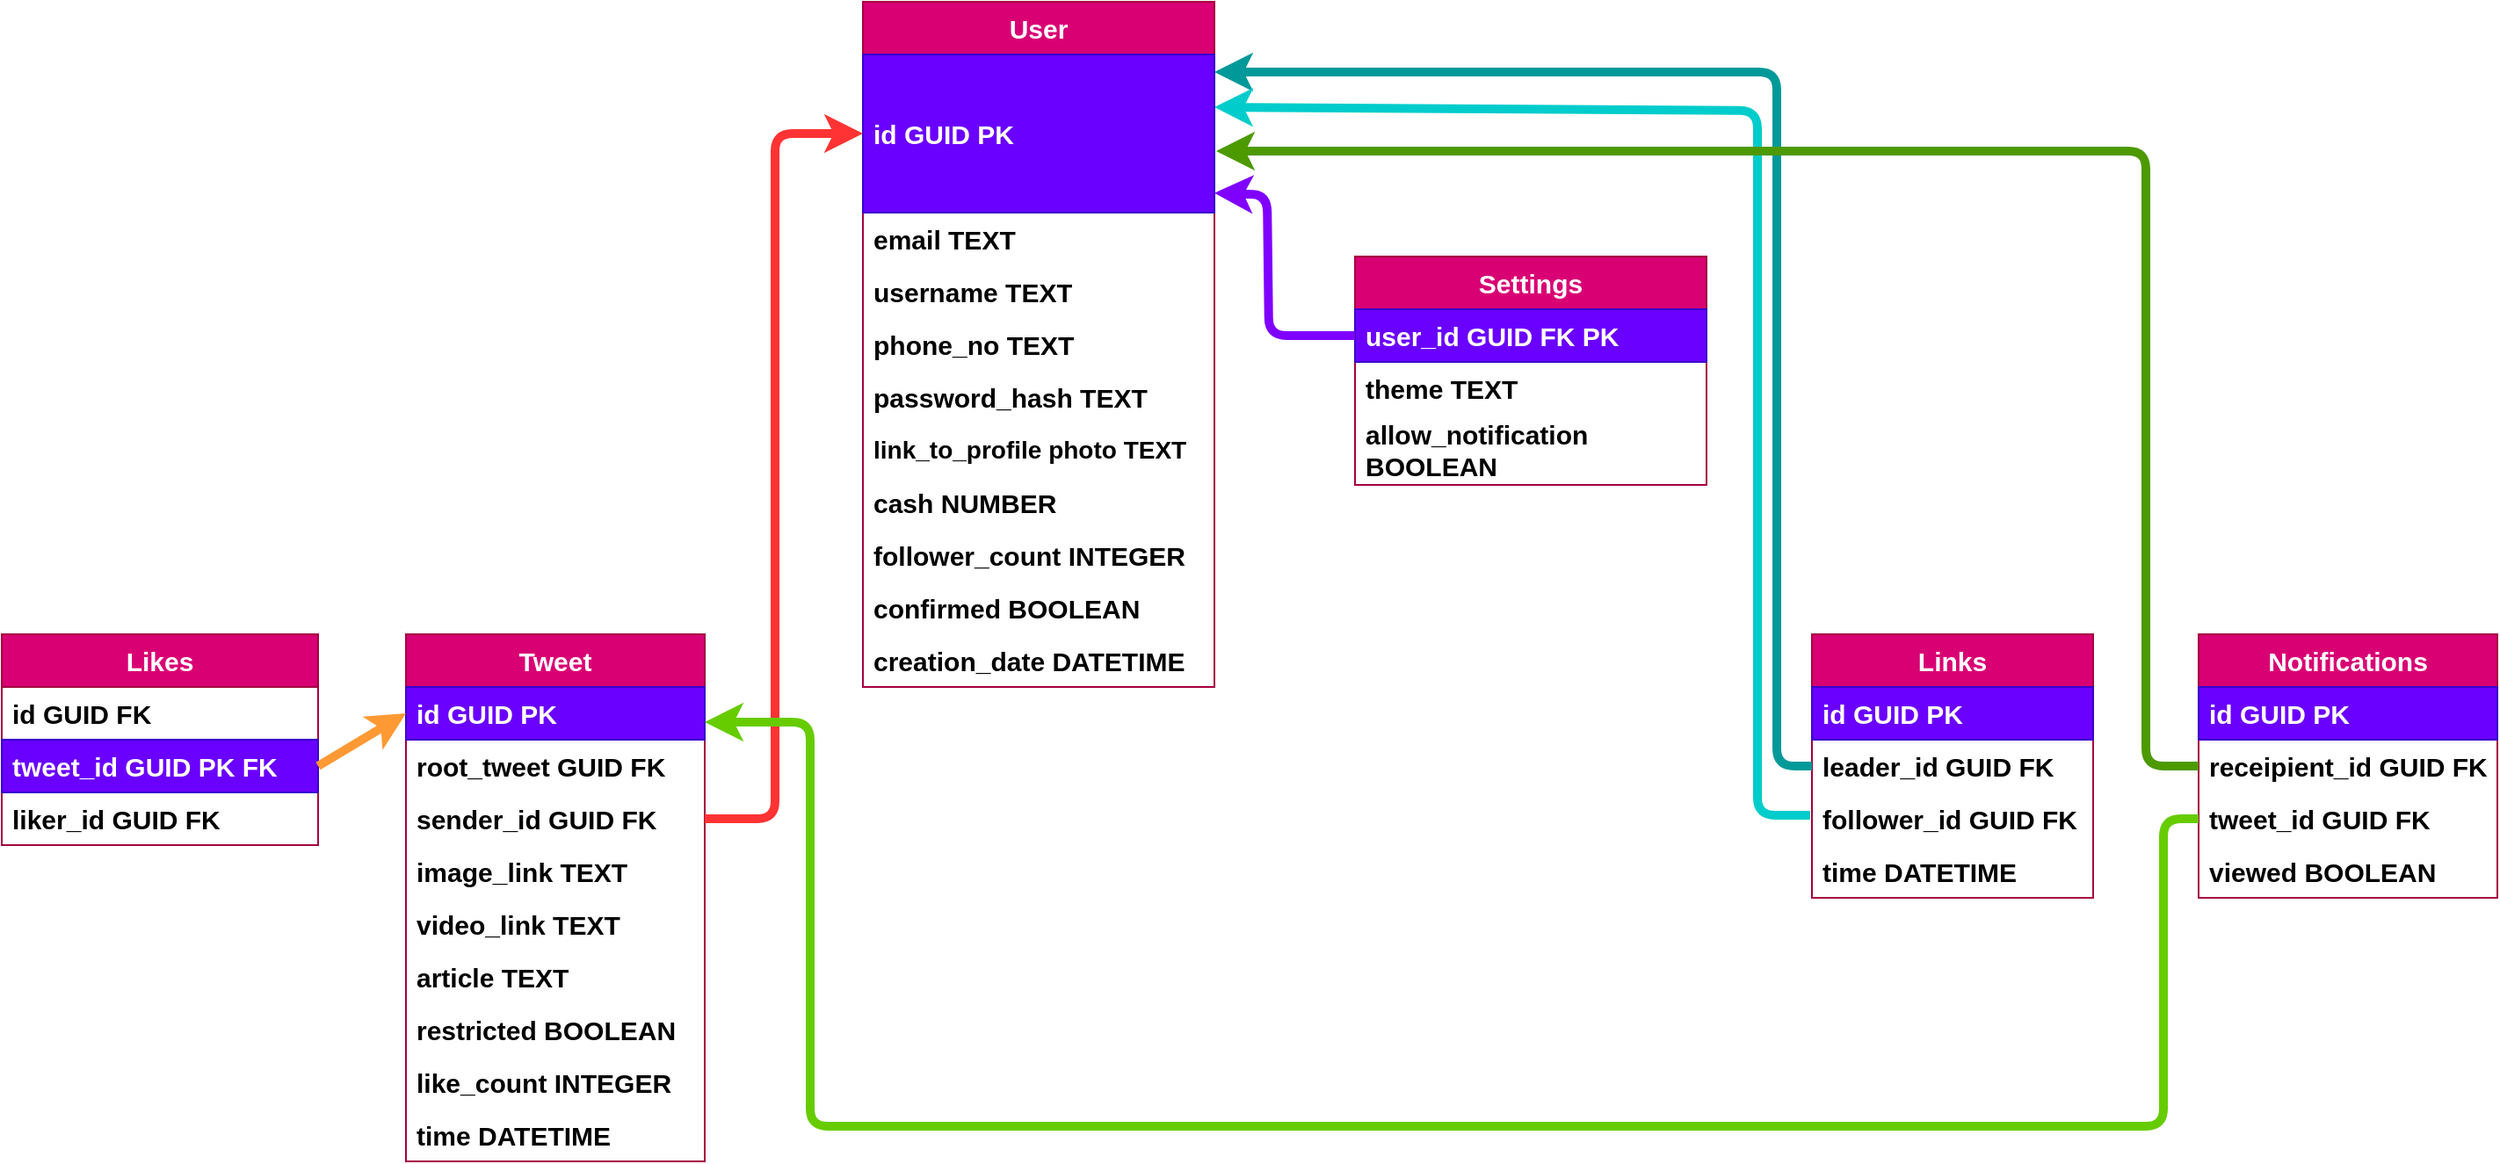 <mxfile>
    <diagram id="PKn7Mv6uONfro3ORi4b9" name="Page-1">
        <mxGraphModel dx="1490" dy="1292" grid="0" gridSize="22" guides="1" tooltips="1" connect="1" arrows="1" fold="1" page="1" pageScale="1" pageWidth="850" pageHeight="1100" background="#ffffff" math="0" shadow="0">
            <root>
                <mxCell id="0"/>
                <mxCell id="1" parent="0"/>
                <mxCell id="2" value="Tweet" style="swimlane;fontStyle=1;childLayout=stackLayout;horizontal=1;startSize=30;horizontalStack=0;resizeParent=1;resizeParentMax=0;resizeLast=0;collapsible=1;marginBottom=0;whiteSpace=wrap;html=1;fontSize=15;fillColor=#d80073;fontColor=#FFFFFF;strokeColor=#A50040;" parent="1" vertex="1">
                    <mxGeometry x="-540" y="240" width="170" height="300" as="geometry"/>
                </mxCell>
                <mxCell id="3" value="id GUID PK" style="text;strokeColor=#3700CC;fillColor=#6a00ff;align=left;verticalAlign=middle;spacingLeft=4;spacingRight=4;overflow=hidden;points=[[0,0.5],[1,0.5]];portConstraint=eastwest;rotatable=0;whiteSpace=wrap;html=1;fontColor=#FFFFFF;fontSize=15;fontStyle=1" parent="2" vertex="1">
                    <mxGeometry y="30" width="170" height="30" as="geometry"/>
                </mxCell>
                <mxCell id="4" value="root_tweet GUID FK" style="text;strokeColor=none;fillColor=none;align=left;verticalAlign=middle;spacingLeft=4;spacingRight=4;overflow=hidden;points=[[0,0.5],[1,0.5]];portConstraint=eastwest;rotatable=0;whiteSpace=wrap;html=1;fontSize=15;fontStyle=1;fontColor=#000000;" parent="2" vertex="1">
                    <mxGeometry y="60" width="170" height="30" as="geometry"/>
                </mxCell>
                <mxCell id="6" value="sender_id GUID FK" style="text;strokeColor=none;fillColor=none;align=left;verticalAlign=middle;spacingLeft=4;spacingRight=4;overflow=hidden;points=[[0,0.5],[1,0.5]];portConstraint=eastwest;rotatable=0;whiteSpace=wrap;html=1;fontSize=15;fontStyle=1;fontColor=#000000;" parent="2" vertex="1">
                    <mxGeometry y="90" width="170" height="30" as="geometry"/>
                </mxCell>
                <mxCell id="7" value="image_link TEXT" style="text;strokeColor=none;fillColor=none;align=left;verticalAlign=middle;spacingLeft=4;spacingRight=4;overflow=hidden;points=[[0,0.5],[1,0.5]];portConstraint=eastwest;rotatable=0;whiteSpace=wrap;html=1;fontSize=15;fontStyle=1;fontColor=#000000;" parent="2" vertex="1">
                    <mxGeometry y="120" width="170" height="30" as="geometry"/>
                </mxCell>
                <mxCell id="8" value="video_link TEXT" style="text;strokeColor=none;fillColor=none;align=left;verticalAlign=middle;spacingLeft=4;spacingRight=4;overflow=hidden;points=[[0,0.5],[1,0.5]];portConstraint=eastwest;rotatable=0;whiteSpace=wrap;html=1;fontSize=15;fontStyle=1;fontColor=#000000;" parent="2" vertex="1">
                    <mxGeometry y="150" width="170" height="30" as="geometry"/>
                </mxCell>
                <mxCell id="9" value="article TEXT" style="text;strokeColor=none;fillColor=none;align=left;verticalAlign=middle;spacingLeft=4;spacingRight=4;overflow=hidden;points=[[0,0.5],[1,0.5]];portConstraint=eastwest;rotatable=0;whiteSpace=wrap;html=1;fontSize=15;fontStyle=1;fontColor=#000000;" parent="2" vertex="1">
                    <mxGeometry y="180" width="170" height="30" as="geometry"/>
                </mxCell>
                <mxCell id="10" value="restricted BOOLEAN" style="text;strokeColor=none;fillColor=none;align=left;verticalAlign=middle;spacingLeft=4;spacingRight=4;overflow=hidden;points=[[0,0.5],[1,0.5]];portConstraint=eastwest;rotatable=0;whiteSpace=wrap;html=1;fontSize=15;fontStyle=1;fontColor=#000000;" parent="2" vertex="1">
                    <mxGeometry y="210" width="170" height="30" as="geometry"/>
                </mxCell>
                <mxCell id="11" value="like_count INTEGER" style="text;strokeColor=none;fillColor=none;align=left;verticalAlign=middle;spacingLeft=4;spacingRight=4;overflow=hidden;points=[[0,0.5],[1,0.5]];portConstraint=eastwest;rotatable=0;whiteSpace=wrap;html=1;fontSize=15;fontStyle=1;fontColor=#000000;" parent="2" vertex="1">
                    <mxGeometry y="240" width="170" height="30" as="geometry"/>
                </mxCell>
                <mxCell id="44" value="time DATETIME" style="text;strokeColor=none;fillColor=none;align=left;verticalAlign=middle;spacingLeft=4;spacingRight=4;overflow=hidden;points=[[0,0.5],[1,0.5]];portConstraint=eastwest;rotatable=0;whiteSpace=wrap;html=1;fontSize=15;fontStyle=1;fontColor=#000000;" parent="2" vertex="1">
                    <mxGeometry y="270" width="170" height="30" as="geometry"/>
                </mxCell>
                <mxCell id="12" value="Likes" style="swimlane;fontStyle=1;childLayout=stackLayout;horizontal=1;startSize=30;horizontalStack=0;resizeParent=1;resizeParentMax=0;resizeLast=0;collapsible=1;marginBottom=0;whiteSpace=wrap;html=1;fontSize=15;fillColor=#d80073;fontColor=#FFFFFF;strokeColor=#A50040;" parent="1" vertex="1">
                    <mxGeometry x="-770" y="240" width="180" height="120" as="geometry"/>
                </mxCell>
                <mxCell id="54" value="id GUID FK" style="text;strokeColor=none;fillColor=none;align=left;verticalAlign=middle;spacingLeft=4;spacingRight=4;overflow=hidden;points=[[0,0.5],[1,0.5]];portConstraint=eastwest;rotatable=0;whiteSpace=wrap;html=1;fontSize=15;fontStyle=1;fontColor=#000000;" parent="12" vertex="1">
                    <mxGeometry y="30" width="180" height="30" as="geometry"/>
                </mxCell>
                <mxCell id="13" value="tweet_id GUID PK FK" style="text;strokeColor=#3700CC;fillColor=#6a00ff;align=left;verticalAlign=middle;spacingLeft=4;spacingRight=4;overflow=hidden;points=[[0,0.5],[1,0.5]];portConstraint=eastwest;rotatable=0;whiteSpace=wrap;html=1;fontColor=#FFFFFF;fontSize=15;fontStyle=1" parent="12" vertex="1">
                    <mxGeometry y="60" width="180" height="30" as="geometry"/>
                </mxCell>
                <mxCell id="14" value="liker_id GUID FK" style="text;strokeColor=none;fillColor=none;align=left;verticalAlign=middle;spacingLeft=4;spacingRight=4;overflow=hidden;points=[[0,0.5],[1,0.5]];portConstraint=eastwest;rotatable=0;whiteSpace=wrap;html=1;fontSize=15;fontStyle=1;fontColor=#000000;" parent="12" vertex="1">
                    <mxGeometry y="90" width="180" height="30" as="geometry"/>
                </mxCell>
                <mxCell id="16" value="User" style="swimlane;fontStyle=1;childLayout=stackLayout;horizontal=1;startSize=30;horizontalStack=0;resizeParent=1;resizeParentMax=0;resizeLast=0;collapsible=1;marginBottom=0;whiteSpace=wrap;html=1;fontSize=15;fillColor=#d80073;strokeColor=#A50040;fontColor=#FFFFFF;" parent="1" vertex="1">
                    <mxGeometry x="-280" y="-120" width="200" height="390" as="geometry"/>
                </mxCell>
                <mxCell id="17" value="id GUID PK" style="text;strokeColor=#3700CC;fillColor=#6a00ff;align=left;verticalAlign=middle;spacingLeft=4;spacingRight=4;overflow=hidden;points=[[0,0.5],[1,0.5]];portConstraint=eastwest;rotatable=0;whiteSpace=wrap;html=1;fontColor=#FFFFFF;fontSize=15;fontStyle=1" parent="16" vertex="1">
                    <mxGeometry y="30" width="200" height="90" as="geometry"/>
                </mxCell>
                <mxCell id="18" value="email TEXT" style="text;strokeColor=none;fillColor=none;align=left;verticalAlign=middle;spacingLeft=4;spacingRight=4;overflow=hidden;points=[[0,0.5],[1,0.5]];portConstraint=eastwest;rotatable=0;whiteSpace=wrap;html=1;fontSize=15;fontStyle=1;fontColor=#000000;" parent="16" vertex="1">
                    <mxGeometry y="120" width="200" height="30" as="geometry"/>
                </mxCell>
                <mxCell id="19" value="username TEXT" style="text;strokeColor=none;fillColor=none;align=left;verticalAlign=middle;spacingLeft=4;spacingRight=4;overflow=hidden;points=[[0,0.5],[1,0.5]];portConstraint=eastwest;rotatable=0;whiteSpace=wrap;html=1;fontSize=15;fontStyle=1;fontColor=#000000;" parent="16" vertex="1">
                    <mxGeometry y="150" width="200" height="30" as="geometry"/>
                </mxCell>
                <mxCell id="20" value="phone_no TEXT" style="text;strokeColor=none;fillColor=none;align=left;verticalAlign=middle;spacingLeft=4;spacingRight=4;overflow=hidden;points=[[0,0.5],[1,0.5]];portConstraint=eastwest;rotatable=0;whiteSpace=wrap;html=1;fontSize=15;fontStyle=1;fontColor=#000000;" parent="16" vertex="1">
                    <mxGeometry y="180" width="200" height="30" as="geometry"/>
                </mxCell>
                <mxCell id="21" value="password_hash TEXT" style="text;strokeColor=none;fillColor=none;align=left;verticalAlign=middle;spacingLeft=4;spacingRight=4;overflow=hidden;points=[[0,0.5],[1,0.5]];portConstraint=eastwest;rotatable=0;whiteSpace=wrap;html=1;fontSize=15;fontStyle=1;fontColor=#000000;" parent="16" vertex="1">
                    <mxGeometry y="210" width="200" height="30" as="geometry"/>
                </mxCell>
                <mxCell id="22" value="link_to_profile photo TEXT" style="text;strokeColor=none;fillColor=none;align=left;verticalAlign=middle;spacingLeft=4;spacingRight=4;overflow=hidden;points=[[0,0.5],[1,0.5]];portConstraint=eastwest;rotatable=0;whiteSpace=wrap;html=1;fontSize=14;fontStyle=1;fontColor=#000000;" parent="16" vertex="1">
                    <mxGeometry y="240" width="200" height="30" as="geometry"/>
                </mxCell>
                <mxCell id="23" value="cash NUMBER" style="text;strokeColor=none;fillColor=none;align=left;verticalAlign=middle;spacingLeft=4;spacingRight=4;overflow=hidden;points=[[0,0.5],[1,0.5]];portConstraint=eastwest;rotatable=0;whiteSpace=wrap;html=1;fontSize=15;fontStyle=1;fontColor=#000000;" parent="16" vertex="1">
                    <mxGeometry y="270" width="200" height="30" as="geometry"/>
                </mxCell>
                <mxCell id="24" value="follower_count INTEGER" style="text;strokeColor=none;fillColor=none;align=left;verticalAlign=middle;spacingLeft=4;spacingRight=4;overflow=hidden;points=[[0,0.5],[1,0.5]];portConstraint=eastwest;rotatable=0;whiteSpace=wrap;html=1;fontSize=15;fontStyle=1;fontColor=#000000;" parent="16" vertex="1">
                    <mxGeometry y="300" width="200" height="30" as="geometry"/>
                </mxCell>
                <mxCell id="25" value="confirmed BOOLEAN" style="text;strokeColor=none;fillColor=none;align=left;verticalAlign=middle;spacingLeft=4;spacingRight=4;overflow=hidden;points=[[0,0.5],[1,0.5]];portConstraint=eastwest;rotatable=0;whiteSpace=wrap;html=1;fontSize=15;fontStyle=1;fontColor=#000000;" parent="16" vertex="1">
                    <mxGeometry y="330" width="200" height="30" as="geometry"/>
                </mxCell>
                <mxCell id="62" value="creation_date DATETIME" style="text;strokeColor=none;fillColor=none;align=left;verticalAlign=middle;spacingLeft=4;spacingRight=4;overflow=hidden;points=[[0,0.5],[1,0.5]];portConstraint=eastwest;rotatable=0;whiteSpace=wrap;html=1;fontSize=15;fontStyle=1;fontColor=#000000;" parent="16" vertex="1">
                    <mxGeometry y="360" width="200" height="30" as="geometry"/>
                </mxCell>
                <mxCell id="26" value="Settings" style="swimlane;fontStyle=1;childLayout=stackLayout;horizontal=1;startSize=30;horizontalStack=0;resizeParent=1;resizeParentMax=0;resizeLast=0;collapsible=1;marginBottom=0;whiteSpace=wrap;html=1;fontSize=15;fillColor=#d80073;fontColor=#FFFFFF;strokeColor=#A50040;" parent="1" vertex="1">
                    <mxGeometry y="25" width="200" height="130" as="geometry"/>
                </mxCell>
                <mxCell id="27" value="user_id GUID FK PK&amp;nbsp;" style="text;strokeColor=#3700CC;fillColor=#6a00ff;align=left;verticalAlign=middle;spacingLeft=4;spacingRight=4;overflow=hidden;points=[[0,0.5],[1,0.5]];portConstraint=eastwest;rotatable=0;whiteSpace=wrap;html=1;fontColor=#FFFFFF;fontSize=15;fontStyle=1" parent="26" vertex="1">
                    <mxGeometry y="30" width="200" height="30" as="geometry"/>
                </mxCell>
                <mxCell id="28" value="theme TEXT" style="text;strokeColor=none;fillColor=none;align=left;verticalAlign=middle;spacingLeft=4;spacingRight=4;overflow=hidden;points=[[0,0.5],[1,0.5]];portConstraint=eastwest;rotatable=0;whiteSpace=wrap;html=1;fontSize=15;fontStyle=1;fontColor=#000000;" parent="26" vertex="1">
                    <mxGeometry y="60" width="200" height="30" as="geometry"/>
                </mxCell>
                <mxCell id="29" value="allow_notification BOOLEAN" style="text;strokeColor=none;fillColor=none;align=left;verticalAlign=middle;spacingLeft=4;spacingRight=4;overflow=hidden;points=[[0,0.5],[1,0.5]];portConstraint=eastwest;rotatable=0;whiteSpace=wrap;html=1;fontSize=15;fontStyle=1;fontColor=#000000;" parent="26" vertex="1">
                    <mxGeometry y="90" width="200" height="40" as="geometry"/>
                </mxCell>
                <mxCell id="36" value="Links" style="swimlane;fontStyle=1;childLayout=stackLayout;horizontal=1;startSize=30;horizontalStack=0;resizeParent=1;resizeParentMax=0;resizeLast=0;collapsible=1;marginBottom=0;whiteSpace=wrap;html=1;fontSize=15;fillColor=#d80073;fontColor=#FFFFFF;strokeColor=#A50040;" parent="1" vertex="1">
                    <mxGeometry x="260" y="240" width="160" height="150" as="geometry"/>
                </mxCell>
                <mxCell id="43" value="id GUID PK" style="text;strokeColor=#3700CC;fillColor=#6a00ff;align=left;verticalAlign=middle;spacingLeft=4;spacingRight=4;overflow=hidden;points=[[0,0.5],[1,0.5]];portConstraint=eastwest;rotatable=0;whiteSpace=wrap;html=1;fontColor=#FFFFFF;fontSize=15;fontStyle=1" parent="36" vertex="1">
                    <mxGeometry y="30" width="160" height="30" as="geometry"/>
                </mxCell>
                <mxCell id="38" value="leader_id GUID FK" style="text;strokeColor=none;fillColor=none;align=left;verticalAlign=middle;spacingLeft=4;spacingRight=4;overflow=hidden;points=[[0,0.5],[1,0.5]];portConstraint=eastwest;rotatable=0;whiteSpace=wrap;html=1;fontSize=15;fontStyle=1;fontColor=#000000;" parent="36" vertex="1">
                    <mxGeometry y="60" width="160" height="30" as="geometry"/>
                </mxCell>
                <mxCell id="39" value="follower_id GUID FK" style="text;strokeColor=none;fillColor=none;align=left;verticalAlign=middle;spacingLeft=4;spacingRight=4;overflow=hidden;points=[[0,0.5],[1,0.5]];portConstraint=eastwest;rotatable=0;whiteSpace=wrap;html=1;fontSize=15;fontStyle=1;fontColor=#000000;" parent="36" vertex="1">
                    <mxGeometry y="90" width="160" height="30" as="geometry"/>
                </mxCell>
                <mxCell id="40" value="time DATETIME" style="text;strokeColor=none;fillColor=none;align=left;verticalAlign=middle;spacingLeft=4;spacingRight=4;overflow=hidden;points=[[0,0.5],[1,0.5]];portConstraint=eastwest;rotatable=0;whiteSpace=wrap;html=1;fontSize=15;fontStyle=1;fontColor=#000000;" parent="36" vertex="1">
                    <mxGeometry y="120" width="160" height="30" as="geometry"/>
                </mxCell>
                <mxCell id="45" value="Notifications" style="swimlane;fontStyle=1;childLayout=stackLayout;horizontal=1;startSize=30;horizontalStack=0;resizeParent=1;resizeParentMax=0;resizeLast=0;collapsible=1;marginBottom=0;whiteSpace=wrap;html=1;fontSize=15;fillColor=#d80073;fontColor=#FFFFFF;strokeColor=#A50040;" parent="1" vertex="1">
                    <mxGeometry x="480" y="240" width="170" height="150" as="geometry"/>
                </mxCell>
                <mxCell id="46" value="id GUID PK" style="text;strokeColor=#3700CC;fillColor=#6a00ff;align=left;verticalAlign=middle;spacingLeft=4;spacingRight=4;overflow=hidden;points=[[0,0.5],[1,0.5]];portConstraint=eastwest;rotatable=0;whiteSpace=wrap;html=1;fontColor=#FFFFFF;fontSize=15;fontStyle=1" parent="45" vertex="1">
                    <mxGeometry y="30" width="170" height="30" as="geometry"/>
                </mxCell>
                <mxCell id="49" value="receipient_id GUID FK" style="text;strokeColor=none;fillColor=none;align=left;verticalAlign=middle;spacingLeft=4;spacingRight=4;overflow=hidden;points=[[0,0.5],[1,0.5]];portConstraint=eastwest;rotatable=0;whiteSpace=wrap;html=1;fontSize=15;fontStyle=1;fontColor=#000000;" parent="45" vertex="1">
                    <mxGeometry y="60" width="170" height="30" as="geometry"/>
                </mxCell>
                <mxCell id="47" value="tweet_id GUID FK" style="text;strokeColor=none;fillColor=none;align=left;verticalAlign=middle;spacingLeft=4;spacingRight=4;overflow=hidden;points=[[0,0.5],[1,0.5]];portConstraint=eastwest;rotatable=0;whiteSpace=wrap;html=1;fontSize=15;fontStyle=1;fontColor=#000000;" parent="45" vertex="1">
                    <mxGeometry y="90" width="170" height="30" as="geometry"/>
                </mxCell>
                <mxCell id="48" value="viewed BOOLEAN" style="text;strokeColor=none;fillColor=none;align=left;verticalAlign=middle;spacingLeft=4;spacingRight=4;overflow=hidden;points=[[0,0.5],[1,0.5]];portConstraint=eastwest;rotatable=0;whiteSpace=wrap;html=1;fontSize=15;fontStyle=1;fontColor=#000000;" parent="45" vertex="1">
                    <mxGeometry y="120" width="170" height="30" as="geometry"/>
                </mxCell>
                <mxCell id="51" style="edgeStyle=none;html=1;exitX=1;exitY=0.5;exitDx=0;exitDy=0;entryX=0;entryY=0.5;entryDx=0;entryDy=0;strokeColor=#FF9933;fontSize=15;fontStyle=1;strokeWidth=5;fontColor=#000000;" parent="1" source="13" target="3" edge="1">
                    <mxGeometry relative="1" as="geometry">
                        <mxPoint x="-540" y="70" as="targetPoint"/>
                    </mxGeometry>
                </mxCell>
                <mxCell id="52" style="edgeStyle=none;html=1;entryX=0;entryY=0.5;entryDx=0;entryDy=0;exitX=1;exitY=0.5;exitDx=0;exitDy=0;strokeColor=#FF3333;fontSize=15;fontStyle=1;strokeWidth=5;fontColor=#000000;" parent="1" source="6" target="17" edge="1">
                    <mxGeometry relative="1" as="geometry">
                        <Array as="points">
                            <mxPoint x="-330" y="345"/>
                            <mxPoint x="-330" y="-45"/>
                        </Array>
                    </mxGeometry>
                </mxCell>
                <mxCell id="53" style="edgeStyle=none;html=1;exitX=0;exitY=0.5;exitDx=0;exitDy=0;strokeColor=#7F00FF;entryX=1;entryY=0.876;entryDx=0;entryDy=0;entryPerimeter=0;fontSize=15;fontStyle=1;strokeWidth=5;fontColor=#000000;" parent="1" source="27" target="17" edge="1">
                    <mxGeometry relative="1" as="geometry">
                        <mxPoint y="285" as="sourcePoint"/>
                        <mxPoint x="-120" y="-70" as="targetPoint"/>
                        <Array as="points">
                            <mxPoint x="-49" y="70"/>
                            <mxPoint x="-50" y="-10"/>
                        </Array>
                    </mxGeometry>
                </mxCell>
                <mxCell id="55" style="edgeStyle=none;html=1;exitX=0;exitY=0.5;exitDx=0;exitDy=0;strokeColor=#009999;fontSize=15;fontStyle=1;strokeWidth=5;fontColor=#000000;" parent="1" source="38" edge="1">
                    <mxGeometry relative="1" as="geometry">
                        <mxPoint x="-80" y="-80" as="targetPoint"/>
                        <Array as="points">
                            <mxPoint x="240" y="315"/>
                            <mxPoint x="240" y="-80"/>
                        </Array>
                    </mxGeometry>
                </mxCell>
                <mxCell id="57" style="edgeStyle=none;html=1;exitX=0;exitY=0.5;exitDx=0;exitDy=0;strokeColor=#00CCCC;fontSize=15;fontStyle=1;strokeWidth=5;fontColor=#000000;" parent="1" edge="1">
                    <mxGeometry relative="1" as="geometry">
                        <mxPoint x="-80" y="-60" as="targetPoint"/>
                        <mxPoint x="259" y="343" as="sourcePoint"/>
                        <Array as="points">
                            <mxPoint x="229" y="343"/>
                            <mxPoint x="229" y="-58"/>
                        </Array>
                    </mxGeometry>
                </mxCell>
                <mxCell id="58" style="edgeStyle=none;html=1;exitX=0;exitY=0.5;exitDx=0;exitDy=0;strokeColor=#4D9900;fontSize=15;fontStyle=1;strokeWidth=5;fontColor=#000000;" parent="1" source="49" edge="1">
                    <mxGeometry relative="1" as="geometry">
                        <mxPoint x="-79" y="-35" as="targetPoint"/>
                        <Array as="points">
                            <mxPoint x="450" y="315"/>
                            <mxPoint x="450" y="-35"/>
                        </Array>
                    </mxGeometry>
                </mxCell>
                <mxCell id="59" style="edgeStyle=none;html=1;exitX=0;exitY=0.5;exitDx=0;exitDy=0;strokeColor=#66CC00;fontSize=15;fontStyle=1;strokeWidth=5;fontColor=#000000;" parent="1" source="47" edge="1">
                    <mxGeometry relative="1" as="geometry">
                        <mxPoint x="-370" y="290" as="targetPoint"/>
                        <Array as="points">
                            <mxPoint x="460" y="345"/>
                            <mxPoint x="460" y="520"/>
                            <mxPoint x="-310" y="520"/>
                            <mxPoint x="-310" y="290"/>
                        </Array>
                    </mxGeometry>
                </mxCell>
            </root>
        </mxGraphModel>
    </diagram>
</mxfile>